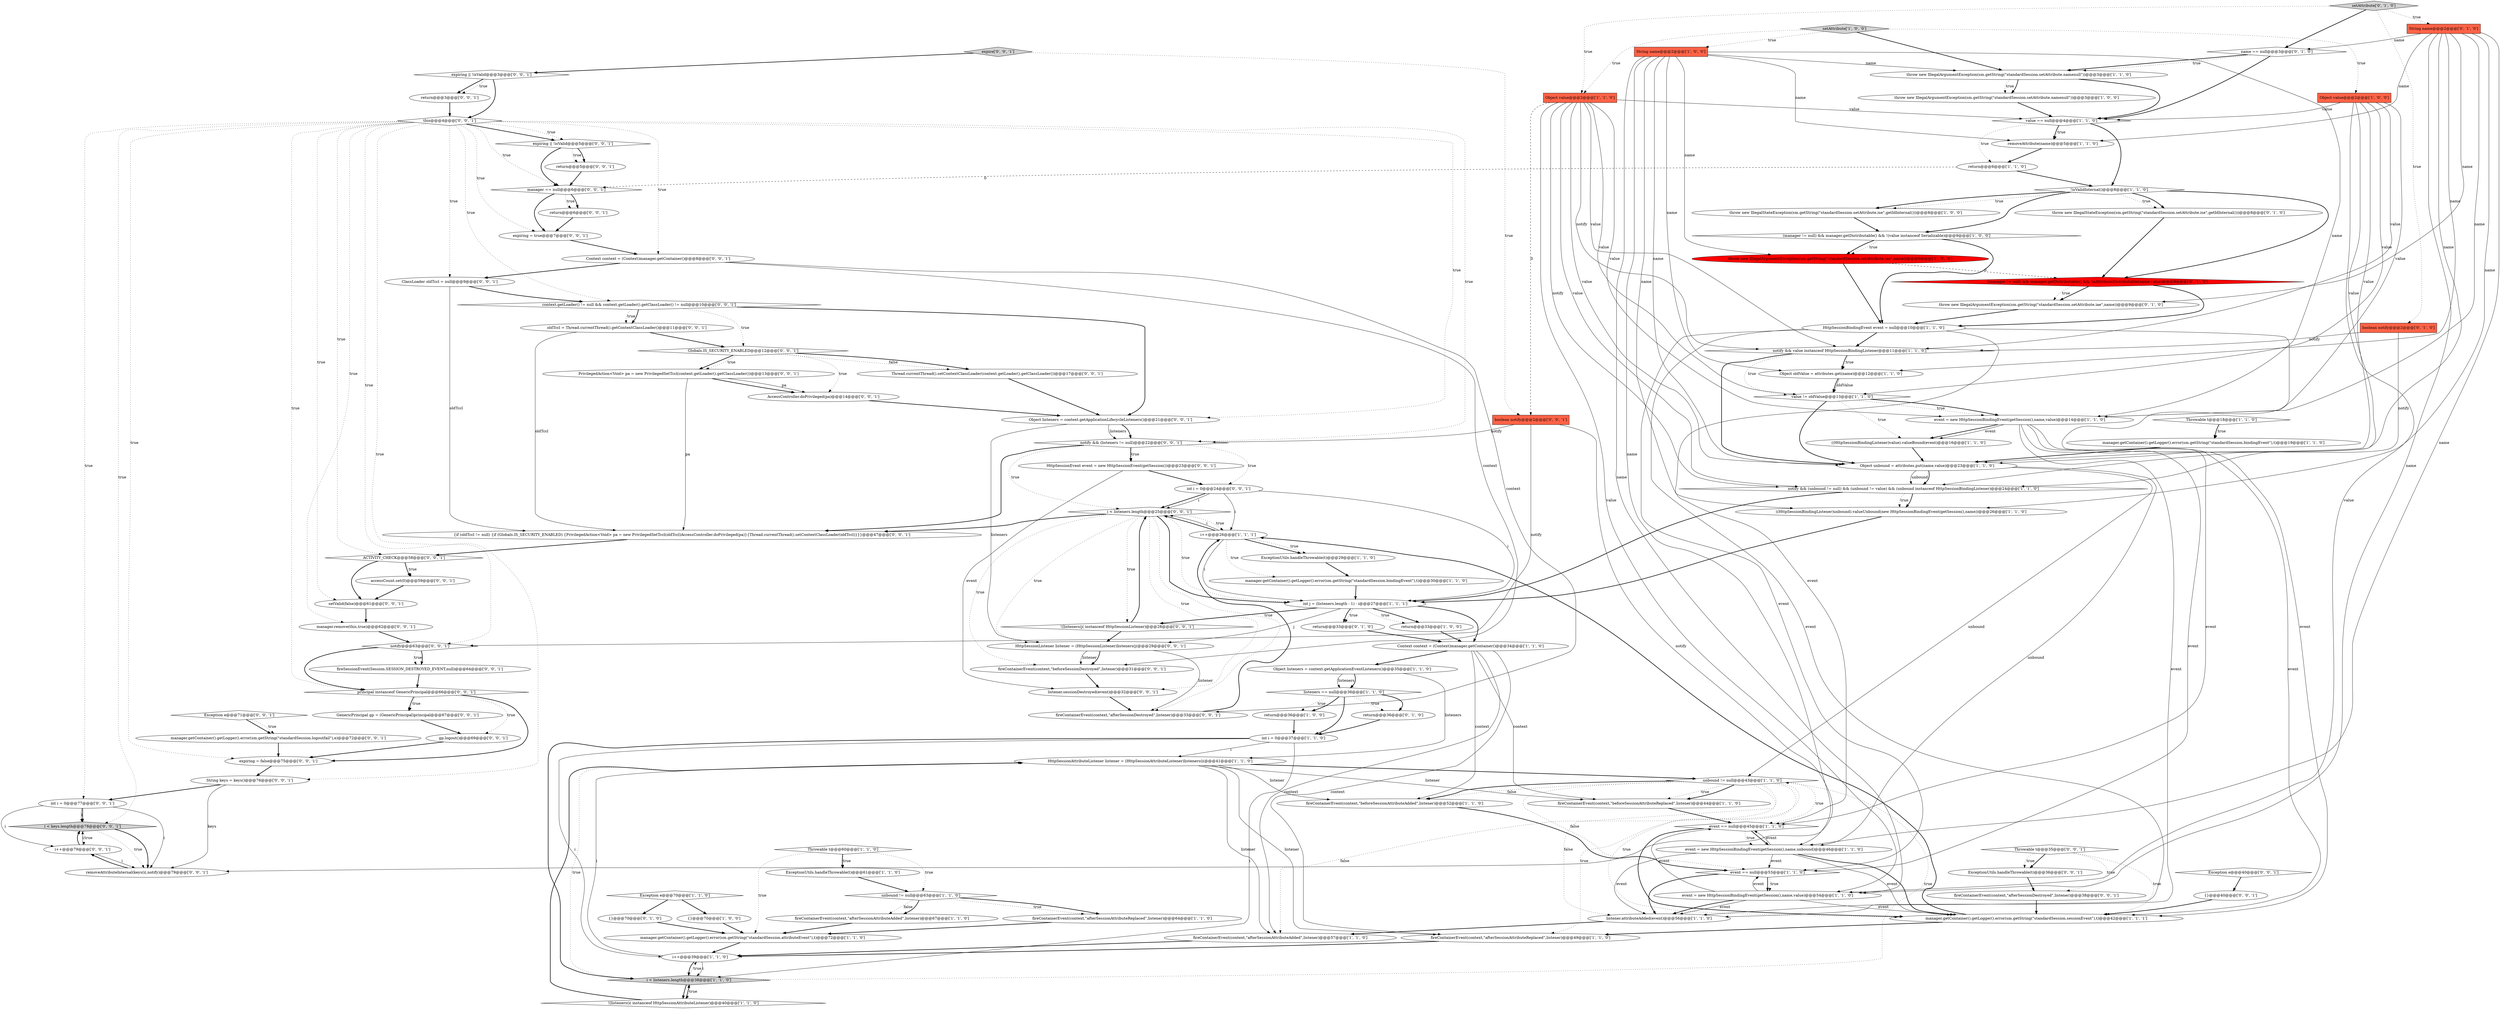 digraph {
106 [style = filled, label = "manager.remove(this,true)@@@62@@@['0', '0', '1']", fillcolor = white, shape = ellipse image = "AAA0AAABBB3BBB"];
52 [style = filled, label = "event = new HttpSessionBindingEvent(getSession(),name,value)@@@14@@@['1', '1', '0']", fillcolor = white, shape = ellipse image = "AAA0AAABBB1BBB"];
98 [style = filled, label = "gp.logout()@@@69@@@['0', '0', '1']", fillcolor = white, shape = ellipse image = "AAA0AAABBB3BBB"];
43 [style = filled, label = "manager.getContainer().getLogger().error(sm.getString(\"standardSession.sessionEvent\"),t)@@@42@@@['1', '1', '1']", fillcolor = white, shape = ellipse image = "AAA0AAABBB1BBB"];
16 [style = filled, label = "!isValidInternal()@@@8@@@['1', '1', '0']", fillcolor = white, shape = diamond image = "AAA0AAABBB1BBB"];
55 [style = filled, label = "Object oldValue = attributes.get(name)@@@12@@@['1', '1', '0']", fillcolor = white, shape = ellipse image = "AAA0AAABBB1BBB"];
32 [style = filled, label = "Throwable t@@@60@@@['1', '1', '0']", fillcolor = white, shape = diamond image = "AAA0AAABBB1BBB"];
34 [style = filled, label = "String name@@@2@@@['1', '0', '0']", fillcolor = tomato, shape = box image = "AAA0AAABBB1BBB"];
96 [style = filled, label = "i < listeners.length@@@25@@@['0', '0', '1']", fillcolor = white, shape = diamond image = "AAA0AAABBB3BBB"];
31 [style = filled, label = "i++@@@26@@@['1', '1', '1']", fillcolor = white, shape = ellipse image = "AAA0AAABBB1BBB"];
23 [style = filled, label = "((HttpSessionBindingListener)unbound).valueUnbound(new HttpSessionBindingEvent(getSession(),name))@@@26@@@['1', '1', '0']", fillcolor = white, shape = ellipse image = "AAA0AAABBB1BBB"];
72 [style = filled, label = "oldTccl = Thread.currentThread().getContextClassLoader()@@@11@@@['0', '0', '1']", fillcolor = white, shape = ellipse image = "AAA0AAABBB3BBB"];
40 [style = filled, label = "throw new IllegalArgumentException(sm.getString(\"standardSession.setAttribute.namenull\"))@@@3@@@['1', '1', '0']", fillcolor = white, shape = ellipse image = "AAA0AAABBB1BBB"];
110 [style = filled, label = "Object listeners = context.getApplicationLifecycleListeners()@@@21@@@['0', '0', '1']", fillcolor = white, shape = ellipse image = "AAA0AAABBB3BBB"];
91 [style = filled, label = "expiring = false@@@75@@@['0', '0', '1']", fillcolor = white, shape = ellipse image = "AAA0AAABBB3BBB"];
56 [style = filled, label = "manager.getContainer().getLogger().error(sm.getString(\"standardSession.bindingEvent\"),t)@@@30@@@['1', '1', '0']", fillcolor = white, shape = ellipse image = "AAA0AAABBB1BBB"];
80 [style = filled, label = "listener.sessionDestroyed(event)@@@32@@@['0', '0', '1']", fillcolor = white, shape = ellipse image = "AAA0AAABBB3BBB"];
117 [style = filled, label = "PrivilegedAction<Void> pa = new PrivilegedSetTccl(context.getLoader().getClassLoader())@@@13@@@['0', '0', '1']", fillcolor = white, shape = ellipse image = "AAA0AAABBB3BBB"];
67 [style = filled, label = "!(listeners(j( instanceof HttpSessionListener)@@@28@@@['0', '0', '1']", fillcolor = white, shape = diamond image = "AAA0AAABBB3BBB"];
62 [style = filled, label = "boolean notify@@@2@@@['0', '1', '0']", fillcolor = tomato, shape = box image = "AAA0AAABBB2BBB"];
99 [style = filled, label = "expiring || !isValid@@@3@@@['0', '0', '1']", fillcolor = white, shape = diamond image = "AAA0AAABBB3BBB"];
42 [style = filled, label = "unbound != null@@@43@@@['1', '1', '0']", fillcolor = white, shape = diamond image = "AAA0AAABBB1BBB"];
60 [style = filled, label = "return@@@33@@@['0', '1', '0']", fillcolor = white, shape = ellipse image = "AAA0AAABBB2BBB"];
51 [style = filled, label = "Object listeners = context.getApplicationEventListeners()@@@35@@@['1', '1', '0']", fillcolor = white, shape = ellipse image = "AAA0AAABBB1BBB"];
26 [style = filled, label = "manager.getContainer().getLogger().error(sm.getString(\"standardSession.bindingEvent\"),t)@@@19@@@['1', '1', '0']", fillcolor = white, shape = ellipse image = "AAA0AAABBB1BBB"];
39 [style = filled, label = "event == null@@@45@@@['1', '1', '0']", fillcolor = white, shape = diamond image = "AAA0AAABBB1BBB"];
50 [style = filled, label = "int j = (listeners.length - 1) - i@@@27@@@['1', '1', '1']", fillcolor = white, shape = ellipse image = "AAA0AAABBB1BBB"];
114 [style = filled, label = "HttpSessionEvent event = new HttpSessionEvent(getSession())@@@23@@@['0', '0', '1']", fillcolor = white, shape = ellipse image = "AAA0AAABBB3BBB"];
87 [style = filled, label = "i < keys.length@@@78@@@['0', '0', '1']", fillcolor = lightgray, shape = diamond image = "AAA0AAABBB3BBB"];
84 [style = filled, label = "return@@@3@@@['0', '0', '1']", fillcolor = white, shape = ellipse image = "AAA0AAABBB3BBB"];
9 [style = filled, label = "unbound != null@@@63@@@['1', '1', '0']", fillcolor = white, shape = diamond image = "AAA0AAABBB1BBB"];
68 [style = filled, label = "HttpSessionListener listener = (HttpSessionListener)listeners(j(@@@29@@@['0', '0', '1']", fillcolor = white, shape = ellipse image = "AAA0AAABBB3BBB"];
76 [style = filled, label = "Exception e@@@40@@@['0', '0', '1']", fillcolor = white, shape = diamond image = "AAA0AAABBB3BBB"];
66 [style = filled, label = "(manager != null) && manager.getDistributable() && !isAttributeDistributable(name,value)@@@9@@@['0', '1', '0']", fillcolor = red, shape = diamond image = "AAA1AAABBB2BBB"];
29 [style = filled, label = "listener.attributeAdded(event)@@@56@@@['1', '1', '0']", fillcolor = white, shape = ellipse image = "AAA0AAABBB1BBB"];
109 [style = filled, label = "expire['0', '0', '1']", fillcolor = lightgray, shape = diamond image = "AAA0AAABBB3BBB"];
20 [style = filled, label = "fireContainerEvent(context,\"afterSessionAttributeAdded\",listener)@@@67@@@['1', '1', '0']", fillcolor = white, shape = ellipse image = "AAA0AAABBB1BBB"];
25 [style = filled, label = "Context context = (Context)manager.getContainer()@@@34@@@['1', '1', '0']", fillcolor = white, shape = ellipse image = "AAA0AAABBB1BBB"];
38 [style = filled, label = "!(listeners(i( instanceof HttpSessionAttributeListener)@@@40@@@['1', '1', '0']", fillcolor = white, shape = diamond image = "AAA0AAABBB1BBB"];
17 [style = filled, label = "Exception e@@@70@@@['1', '1', '0']", fillcolor = white, shape = diamond image = "AAA0AAABBB1BBB"];
27 [style = filled, label = "int i = 0@@@37@@@['1', '1', '0']", fillcolor = white, shape = ellipse image = "AAA0AAABBB1BBB"];
0 [style = filled, label = "((HttpSessionBindingListener)value).valueBound(event)@@@16@@@['1', '1', '0']", fillcolor = white, shape = ellipse image = "AAA0AAABBB1BBB"];
58 [style = filled, label = "String name@@@2@@@['0', '1', '0']", fillcolor = tomato, shape = box image = "AAA0AAABBB2BBB"];
107 [style = filled, label = "int i = 0@@@24@@@['0', '0', '1']", fillcolor = white, shape = ellipse image = "AAA0AAABBB3BBB"];
103 [style = filled, label = "expiring = true@@@7@@@['0', '0', '1']", fillcolor = white, shape = ellipse image = "AAA0AAABBB3BBB"];
102 [style = filled, label = "this@@@4@@@['0', '0', '1']", fillcolor = white, shape = diamond image = "AAA0AAABBB3BBB"];
36 [style = filled, label = "fireContainerEvent(context,\"beforeSessionAttributeReplaced\",listener)@@@44@@@['1', '1', '0']", fillcolor = white, shape = ellipse image = "AAA0AAABBB1BBB"];
100 [style = filled, label = "int i = 0@@@77@@@['0', '0', '1']", fillcolor = white, shape = ellipse image = "AAA0AAABBB3BBB"];
48 [style = filled, label = "event == null@@@53@@@['1', '1', '0']", fillcolor = white, shape = diamond image = "AAA0AAABBB1BBB"];
3 [style = filled, label = "removeAttribute(name)@@@5@@@['1', '1', '0']", fillcolor = white, shape = ellipse image = "AAA0AAABBB1BBB"];
111 [style = filled, label = "ACTIVITY_CHECK@@@58@@@['0', '0', '1']", fillcolor = white, shape = diamond image = "AAA0AAABBB3BBB"];
30 [style = filled, label = "notify && value instanceof HttpSessionBindingListener@@@11@@@['1', '1', '0']", fillcolor = white, shape = diamond image = "AAA0AAABBB1BBB"];
75 [style = filled, label = "setValid(false)@@@61@@@['0', '0', '1']", fillcolor = white, shape = ellipse image = "AAA0AAABBB3BBB"];
45 [style = filled, label = "return@@@36@@@['1', '0', '0']", fillcolor = white, shape = ellipse image = "AAA0AAABBB1BBB"];
10 [style = filled, label = "return@@@33@@@['1', '0', '0']", fillcolor = white, shape = ellipse image = "AAA0AAABBB1BBB"];
64 [style = filled, label = "name == null@@@3@@@['0', '1', '0']", fillcolor = white, shape = diamond image = "AAA0AAABBB2BBB"];
63 [style = filled, label = "setAttribute['0', '1', '0']", fillcolor = lightgray, shape = diamond image = "AAA0AAABBB2BBB"];
5 [style = filled, label = "value != oldValue@@@13@@@['1', '1', '0']", fillcolor = white, shape = diamond image = "AAA0AAABBB1BBB"];
65 [style = filled, label = "throw new IllegalArgumentException(sm.getString(\"standardSession.setAttribute.iae\",name))@@@9@@@['0', '1', '0']", fillcolor = white, shape = ellipse image = "AAA0AAABBB2BBB"];
24 [style = filled, label = "(manager != null) && manager.getDistributable() && !(value instanceof Serializable)@@@9@@@['1', '0', '0']", fillcolor = white, shape = diamond image = "AAA0AAABBB1BBB"];
59 [style = filled, label = "return@@@36@@@['0', '1', '0']", fillcolor = white, shape = ellipse image = "AAA0AAABBB2BBB"];
71 [style = filled, label = "GenericPrincipal gp = (GenericPrincipal)principal@@@67@@@['0', '0', '1']", fillcolor = white, shape = ellipse image = "AAA0AAABBB3BBB"];
86 [style = filled, label = "fireSessionEvent(Session.SESSION_DESTROYED_EVENT,null)@@@64@@@['0', '0', '1']", fillcolor = white, shape = ellipse image = "AAA0AAABBB3BBB"];
4 [style = filled, label = "manager.getContainer().getLogger().error(sm.getString(\"standardSession.attributeEvent\"),t)@@@72@@@['1', '1', '0']", fillcolor = white, shape = ellipse image = "AAA0AAABBB1BBB"];
22 [style = filled, label = "Object unbound = attributes.put(name,value)@@@23@@@['1', '1', '0']", fillcolor = white, shape = ellipse image = "AAA0AAABBB1BBB"];
70 [style = filled, label = "Thread.currentThread().setContextClassLoader(context.getLoader().getClassLoader())@@@17@@@['0', '0', '1']", fillcolor = white, shape = ellipse image = "AAA0AAABBB3BBB"];
95 [style = filled, label = "notify@@@63@@@['0', '0', '1']", fillcolor = white, shape = diamond image = "AAA0AAABBB3BBB"];
112 [style = filled, label = "Throwable t@@@35@@@['0', '0', '1']", fillcolor = white, shape = diamond image = "AAA0AAABBB3BBB"];
14 [style = filled, label = "HttpSessionBindingEvent event = null@@@10@@@['1', '1', '0']", fillcolor = white, shape = ellipse image = "AAA0AAABBB1BBB"];
105 [style = filled, label = "accessCount.set(0)@@@59@@@['0', '0', '1']", fillcolor = white, shape = ellipse image = "AAA0AAABBB3BBB"];
115 [style = filled, label = "fireContainerEvent(context,\"afterSessionDestroyed\",listener)@@@33@@@['0', '0', '1']", fillcolor = white, shape = ellipse image = "AAA0AAABBB3BBB"];
7 [style = filled, label = "HttpSessionAttributeListener listener = (HttpSessionAttributeListener)listeners(i(@@@41@@@['1', '1', '0']", fillcolor = white, shape = ellipse image = "AAA0AAABBB1BBB"];
83 [style = filled, label = "manager == null@@@6@@@['0', '0', '1']", fillcolor = white, shape = diamond image = "AAA0AAABBB3BBB"];
12 [style = filled, label = "fireContainerEvent(context,\"afterSessionAttributeReplaced\",listener)@@@64@@@['1', '1', '0']", fillcolor = white, shape = ellipse image = "AAA0AAABBB1BBB"];
41 [style = filled, label = "value == null@@@4@@@['1', '1', '0']", fillcolor = white, shape = diamond image = "AAA0AAABBB1BBB"];
73 [style = filled, label = "Globals.IS_SECURITY_ENABLED@@@12@@@['0', '0', '1']", fillcolor = white, shape = diamond image = "AAA0AAABBB3BBB"];
28 [style = filled, label = "fireContainerEvent(context,\"beforeSessionAttributeAdded\",listener)@@@52@@@['1', '1', '0']", fillcolor = white, shape = ellipse image = "AAA0AAABBB1BBB"];
101 [style = filled, label = "String keys = keys()@@@76@@@['0', '0', '1']", fillcolor = white, shape = ellipse image = "AAA0AAABBB3BBB"];
19 [style = filled, label = "i++@@@39@@@['1', '1', '0']", fillcolor = white, shape = ellipse image = "AAA0AAABBB1BBB"];
113 [style = filled, label = "fireContainerEvent(context,\"afterSessionDestroyed\",listener)@@@38@@@['0', '0', '1']", fillcolor = white, shape = ellipse image = "AAA0AAABBB3BBB"];
92 [style = filled, label = "expiring || !isValid@@@5@@@['0', '0', '1']", fillcolor = white, shape = diamond image = "AAA0AAABBB3BBB"];
82 [style = filled, label = "return@@@6@@@['0', '0', '1']", fillcolor = white, shape = ellipse image = "AAA0AAABBB3BBB"];
81 [style = filled, label = "notify && (listeners != null)@@@22@@@['0', '0', '1']", fillcolor = white, shape = diamond image = "AAA0AAABBB3BBB"];
108 [style = filled, label = "ExceptionUtils.handleThrowable(t)@@@36@@@['0', '0', '1']", fillcolor = white, shape = ellipse image = "AAA0AAABBB3BBB"];
61 [style = filled, label = "throw new IllegalStateException(sm.getString(\"standardSession.setAttribute.ise\",getIdInternal()))@@@8@@@['0', '1', '0']", fillcolor = white, shape = ellipse image = "AAA0AAABBB2BBB"];
35 [style = filled, label = "i < listeners.length@@@38@@@['1', '1', '0']", fillcolor = lightgray, shape = diamond image = "AAA0AAABBB1BBB"];
37 [style = filled, label = "fireContainerEvent(context,\"afterSessionAttributeAdded\",listener)@@@57@@@['1', '1', '0']", fillcolor = white, shape = ellipse image = "AAA0AAABBB1BBB"];
47 [style = filled, label = "fireContainerEvent(context,\"afterSessionAttributeReplaced\",listener)@@@49@@@['1', '1', '0']", fillcolor = white, shape = ellipse image = "AAA0AAABBB1BBB"];
8 [style = filled, label = "event = new HttpSessionBindingEvent(getSession(),name,unbound)@@@46@@@['1', '1', '0']", fillcolor = white, shape = ellipse image = "AAA0AAABBB1BBB"];
74 [style = filled, label = "i++@@@79@@@['0', '0', '1']", fillcolor = white, shape = ellipse image = "AAA0AAABBB3BBB"];
97 [style = filled, label = "AccessController.doPrivileged(pa)@@@14@@@['0', '0', '1']", fillcolor = white, shape = ellipse image = "AAA0AAABBB3BBB"];
13 [style = filled, label = "{}@@@70@@@['1', '0', '0']", fillcolor = white, shape = ellipse image = "AAA0AAABBB1BBB"];
90 [style = filled, label = "{}@@@40@@@['0', '0', '1']", fillcolor = white, shape = ellipse image = "AAA0AAABBB3BBB"];
54 [style = filled, label = "Throwable t@@@18@@@['1', '1', '0']", fillcolor = white, shape = diamond image = "AAA0AAABBB1BBB"];
11 [style = filled, label = "throw new IllegalArgumentException(sm.getString(\"standardSession.setAttribute.namenull\"))@@@3@@@['1', '0', '0']", fillcolor = white, shape = ellipse image = "AAA0AAABBB1BBB"];
1 [style = filled, label = "Object value@@@2@@@['1', '0', '0']", fillcolor = tomato, shape = box image = "AAA0AAABBB1BBB"];
46 [style = filled, label = "listeners == null@@@36@@@['1', '1', '0']", fillcolor = white, shape = diamond image = "AAA0AAABBB1BBB"];
44 [style = filled, label = "notify && (unbound != null) && (unbound != value) && (unbound instanceof HttpSessionBindingListener)@@@24@@@['1', '1', '0']", fillcolor = white, shape = diamond image = "AAA0AAABBB1BBB"];
77 [style = filled, label = "ClassLoader oldTccl = null@@@9@@@['0', '0', '1']", fillcolor = white, shape = ellipse image = "AAA0AAABBB3BBB"];
6 [style = filled, label = "throw new IllegalStateException(sm.getString(\"standardSession.setAttribute.ise\",getIdInternal()))@@@8@@@['1', '0', '0']", fillcolor = white, shape = ellipse image = "AAA0AAABBB1BBB"];
15 [style = filled, label = "ExceptionUtils.handleThrowable(t)@@@61@@@['1', '1', '0']", fillcolor = white, shape = ellipse image = "AAA0AAABBB1BBB"];
21 [style = filled, label = "ExceptionUtils.handleThrowable(t)@@@29@@@['1', '1', '0']", fillcolor = white, shape = ellipse image = "AAA0AAABBB1BBB"];
89 [style = filled, label = "manager.getContainer().getLogger().error(sm.getString(\"standardSession.logoutfail\"),e)@@@72@@@['0', '0', '1']", fillcolor = white, shape = ellipse image = "AAA0AAABBB3BBB"];
2 [style = filled, label = "setAttribute['1', '0', '0']", fillcolor = lightgray, shape = diamond image = "AAA0AAABBB1BBB"];
104 [style = filled, label = "context.getLoader() != null && context.getLoader().getClassLoader() != null@@@10@@@['0', '0', '1']", fillcolor = white, shape = diamond image = "AAA0AAABBB3BBB"];
88 [style = filled, label = "removeAttributeInternal(keys(i(,notify)@@@79@@@['0', '0', '1']", fillcolor = white, shape = ellipse image = "AAA0AAABBB3BBB"];
33 [style = filled, label = "return@@@6@@@['1', '1', '0']", fillcolor = white, shape = ellipse image = "AAA0AAABBB1BBB"];
57 [style = filled, label = "{}@@@70@@@['0', '1', '0']", fillcolor = white, shape = ellipse image = "AAA0AAABBB2BBB"];
79 [style = filled, label = "return@@@5@@@['0', '0', '1']", fillcolor = white, shape = ellipse image = "AAA0AAABBB3BBB"];
116 [style = filled, label = "{if (oldTccl != null) {if (Globals.IS_SECURITY_ENABLED) {PrivilegedAction<Void> pa = new PrivilegedSetTccl(oldTccl)AccessController.doPrivileged(pa)}{Thread.currentThread().setContextClassLoader(oldTccl)}}}@@@47@@@['0', '0', '1']", fillcolor = white, shape = ellipse image = "AAA0AAABBB3BBB"];
49 [style = filled, label = "Object value@@@2@@@['1', '1', '0']", fillcolor = tomato, shape = box image = "AAA0AAABBB1BBB"];
94 [style = filled, label = "fireContainerEvent(context,\"beforeSessionDestroyed\",listener)@@@31@@@['0', '0', '1']", fillcolor = white, shape = ellipse image = "AAA0AAABBB3BBB"];
93 [style = filled, label = "principal instanceof GenericPrincipal@@@66@@@['0', '0', '1']", fillcolor = white, shape = diamond image = "AAA0AAABBB3BBB"];
78 [style = filled, label = "Exception e@@@71@@@['0', '0', '1']", fillcolor = white, shape = diamond image = "AAA0AAABBB3BBB"];
53 [style = filled, label = "throw new IllegalArgumentException(sm.getString(\"standardSession.setAttribute.iae\",name))@@@9@@@['1', '0', '0']", fillcolor = red, shape = ellipse image = "AAA1AAABBB1BBB"];
85 [style = filled, label = "Context context = (Context)manager.getContainer()@@@8@@@['0', '0', '1']", fillcolor = white, shape = ellipse image = "AAA0AAABBB3BBB"];
69 [style = filled, label = "boolean notify@@@2@@@['0', '0', '1']", fillcolor = tomato, shape = box image = "AAA0AAABBB3BBB"];
18 [style = filled, label = "event = new HttpSessionBindingEvent(getSession(),name,value)@@@54@@@['1', '1', '0']", fillcolor = white, shape = ellipse image = "AAA0AAABBB1BBB"];
100->87 [style = solid, label="i"];
30->5 [style = dotted, label="true"];
102->92 [style = dotted, label="true"];
67->96 [style = bold, label=""];
99->102 [style = bold, label=""];
31->56 [style = dotted, label="true"];
9->12 [style = dotted, label="true"];
7->36 [style = solid, label="listener"];
110->68 [style = solid, label="listeners"];
8->29 [style = solid, label="event"];
61->66 [style = bold, label=""];
34->3 [style = solid, label="name"];
111->105 [style = bold, label=""];
42->47 [style = dotted, label="true"];
76->90 [style = bold, label=""];
27->7 [style = solid, label="i"];
102->77 [style = dotted, label="true"];
31->96 [style = bold, label=""];
73->97 [style = dotted, label="true"];
48->29 [style = bold, label=""];
53->66 [style = dashed, label="0"];
18->48 [style = solid, label="event"];
100->87 [style = bold, label=""];
49->30 [style = solid, label="notify"];
58->55 [style = solid, label="name"];
45->27 [style = bold, label=""];
8->48 [style = solid, label="event"];
30->55 [style = dotted, label="true"];
35->19 [style = dotted, label="true"];
107->31 [style = solid, label="i"];
35->42 [style = dotted, label="true"];
31->21 [style = bold, label=""];
16->66 [style = bold, label=""];
22->44 [style = solid, label="unbound"];
25->36 [style = solid, label="context"];
65->14 [style = bold, label=""];
22->42 [style = solid, label="unbound"];
26->22 [style = bold, label=""];
111->75 [style = bold, label=""];
44->23 [style = bold, label=""];
42->28 [style = dotted, label="false"];
31->21 [style = dotted, label="true"];
34->52 [style = solid, label="name"];
117->116 [style = solid, label="pa"];
40->11 [style = bold, label=""];
8->39 [style = solid, label="event"];
21->56 [style = bold, label=""];
27->19 [style = solid, label="i"];
96->115 [style = dotted, label="true"];
99->84 [style = bold, label=""];
109->99 [style = bold, label=""];
102->106 [style = dotted, label="true"];
38->7 [style = bold, label=""];
16->6 [style = dotted, label="true"];
25->37 [style = solid, label="context"];
42->37 [style = dotted, label="false"];
34->23 [style = solid, label="name"];
102->81 [style = dotted, label="true"];
50->10 [style = bold, label=""];
68->115 [style = solid, label="listener"];
72->73 [style = bold, label=""];
107->96 [style = bold, label=""];
67->68 [style = bold, label=""];
89->91 [style = bold, label=""];
7->28 [style = solid, label="listener"];
102->93 [style = dotted, label="true"];
95->86 [style = dotted, label="true"];
35->38 [style = bold, label=""];
41->33 [style = dotted, label="true"];
48->18 [style = bold, label=""];
34->55 [style = solid, label="name"];
1->22 [style = solid, label="value"];
49->41 [style = solid, label="value"];
102->101 [style = dotted, label="true"];
24->53 [style = bold, label=""];
80->115 [style = bold, label=""];
48->18 [style = dotted, label="true"];
14->48 [style = solid, label="event"];
54->26 [style = bold, label=""];
46->59 [style = bold, label=""];
62->44 [style = solid, label="notify"];
32->15 [style = dotted, label="true"];
25->51 [style = bold, label=""];
64->40 [style = bold, label=""];
79->83 [style = bold, label=""];
108->113 [style = bold, label=""];
78->89 [style = bold, label=""];
1->44 [style = solid, label="value"];
83->82 [style = dotted, label="true"];
7->37 [style = solid, label="listener"];
64->40 [style = dotted, label="true"];
49->5 [style = solid, label="value"];
33->16 [style = bold, label=""];
102->75 [style = dotted, label="true"];
102->100 [style = dotted, label="true"];
14->30 [style = bold, label=""];
102->95 [style = dotted, label="true"];
39->8 [style = dotted, label="true"];
58->64 [style = solid, label="name"];
85->77 [style = bold, label=""];
98->91 [style = bold, label=""];
2->49 [style = dotted, label="true"];
93->98 [style = dotted, label="true"];
78->89 [style = dotted, label="true"];
96->67 [style = dotted, label="true"];
16->6 [style = bold, label=""];
96->116 [style = bold, label=""];
4->19 [style = bold, label=""];
39->8 [style = bold, label=""];
42->36 [style = dotted, label="true"];
83->103 [style = bold, label=""];
1->52 [style = solid, label="value"];
18->39 [style = solid, label="event"];
35->38 [style = dotted, label="true"];
110->81 [style = bold, label=""];
72->116 [style = solid, label="oldTccl"];
44->50 [style = bold, label=""];
34->40 [style = solid, label="name"];
42->48 [style = dotted, label="false"];
3->33 [style = bold, label=""];
55->5 [style = bold, label=""];
87->88 [style = dotted, label="true"];
74->87 [style = bold, label=""];
116->111 [style = bold, label=""];
7->47 [style = solid, label="listener"];
50->67 [style = bold, label=""];
85->115 [style = solid, label="context"];
31->96 [style = solid, label="i"];
69->95 [style = solid, label="notify"];
31->50 [style = solid, label="i"];
102->104 [style = dotted, label="true"];
104->72 [style = dotted, label="true"];
97->110 [style = bold, label=""];
100->88 [style = solid, label="i"];
96->50 [style = bold, label=""];
91->101 [style = bold, label=""];
49->69 [style = dashed, label="0"];
33->83 [style = dashed, label="0"];
81->107 [style = dotted, label="true"];
92->79 [style = dotted, label="true"];
90->43 [style = bold, label=""];
73->117 [style = bold, label=""];
52->0 [style = bold, label=""];
9->20 [style = dotted, label="false"];
96->94 [style = dotted, label="true"];
96->80 [style = dotted, label="true"];
5->52 [style = dotted, label="true"];
22->8 [style = solid, label="unbound"];
43->47 [style = bold, label=""];
10->25 [style = bold, label=""];
114->107 [style = bold, label=""];
42->43 [style = dotted, label="true"];
15->9 [style = bold, label=""];
68->94 [style = solid, label="listener"];
81->96 [style = dotted, label="true"];
56->50 [style = bold, label=""];
95->93 [style = bold, label=""];
115->31 [style = bold, label=""];
58->3 [style = solid, label="name"];
50->10 [style = dotted, label="true"];
46->45 [style = dotted, label="true"];
73->70 [style = dotted, label="false"];
44->23 [style = dotted, label="true"];
5->52 [style = bold, label=""];
7->42 [style = bold, label=""];
18->43 [style = solid, label="event"];
105->75 [style = bold, label=""];
96->31 [style = dotted, label="true"];
102->110 [style = dotted, label="true"];
101->100 [style = bold, label=""];
38->35 [style = bold, label=""];
5->22 [style = bold, label=""];
64->41 [style = bold, label=""];
16->61 [style = dotted, label="true"];
49->44 [style = solid, label="value"];
22->44 [style = bold, label=""];
93->91 [style = bold, label=""];
71->98 [style = bold, label=""];
1->41 [style = solid, label="value"];
42->39 [style = dotted, label="true"];
66->65 [style = bold, label=""];
52->43 [style = solid, label="event"];
19->35 [style = solid, label="i"];
59->27 [style = bold, label=""];
112->113 [style = dotted, label="true"];
34->22 [style = solid, label="name"];
34->53 [style = solid, label="name"];
32->4 [style = dotted, label="true"];
35->7 [style = dotted, label="true"];
62->30 [style = solid, label="notify"];
1->18 [style = solid, label="value"];
117->97 [style = solid, label="pa"];
75->106 [style = bold, label=""];
93->71 [style = bold, label=""];
16->24 [style = bold, label=""];
84->102 [style = bold, label=""];
50->60 [style = dotted, label="true"];
102->92 [style = bold, label=""];
42->29 [style = dotted, label="false"];
112->43 [style = dotted, label="true"];
16->61 [style = bold, label=""];
102->87 [style = dotted, label="true"];
52->0 [style = solid, label="event"];
6->24 [style = bold, label=""];
51->7 [style = solid, label="listeners"];
69->88 [style = solid, label="notify"];
9->20 [style = bold, label=""];
5->0 [style = dotted, label="true"];
29->37 [style = bold, label=""];
107->50 [style = solid, label="i"];
88->74 [style = bold, label=""];
8->43 [style = solid, label="event"];
19->7 [style = solid, label="i"];
58->65 [style = solid, label="name"];
73->70 [style = bold, label=""];
14->29 [style = solid, label="event"];
77->116 [style = solid, label="oldTccl"];
74->88 [style = solid, label="i"];
27->35 [style = bold, label=""];
81->114 [style = dotted, label="true"];
50->68 [style = solid, label="j"];
36->39 [style = bold, label=""];
60->25 [style = bold, label=""];
49->18 [style = solid, label="value"];
92->83 [style = bold, label=""];
77->104 [style = bold, label=""];
14->43 [style = solid, label="event"];
114->80 [style = solid, label="event"];
11->41 [style = bold, label=""];
53->14 [style = bold, label=""];
27->35 [style = solid, label="i"];
68->94 [style = bold, label=""];
112->108 [style = bold, label=""];
58->18 [style = solid, label="name"];
104->73 [style = dotted, label="true"];
34->18 [style = solid, label="name"];
1->5 [style = solid, label="value"];
49->22 [style = solid, label="value"];
50->60 [style = bold, label=""];
92->79 [style = bold, label=""];
46->59 [style = dotted, label="true"];
52->39 [style = solid, label="event"];
63->62 [style = dotted, label="true"];
63->49 [style = dotted, label="true"];
19->35 [style = bold, label=""];
96->68 [style = dotted, label="true"];
70->110 [style = bold, label=""];
101->88 [style = solid, label="keys"];
18->29 [style = solid, label="event"];
41->16 [style = bold, label=""];
25->47 [style = solid, label="context"];
17->13 [style = bold, label=""];
81->114 [style = bold, label=""];
9->12 [style = bold, label=""];
42->28 [style = bold, label=""];
58->8 [style = solid, label="name"];
113->43 [style = bold, label=""];
58->22 [style = solid, label="name"];
102->103 [style = dotted, label="true"];
109->69 [style = dotted, label="true"];
87->74 [style = dotted, label="true"];
57->4 [style = bold, label=""];
23->50 [style = bold, label=""];
43->31 [style = bold, label=""];
73->117 [style = dotted, label="true"];
107->96 [style = solid, label="i"];
81->116 [style = bold, label=""];
104->72 [style = bold, label=""];
24->53 [style = dotted, label="true"];
94->80 [style = bold, label=""];
58->23 [style = solid, label="name"];
30->22 [style = bold, label=""];
95->86 [style = bold, label=""];
52->48 [style = solid, label="event"];
55->5 [style = solid, label="oldValue"];
51->46 [style = solid, label="listeners"];
2->34 [style = dotted, label="true"];
63->58 [style = dotted, label="true"];
49->30 [style = solid, label="value"];
32->9 [style = dotted, label="true"];
63->64 [style = bold, label=""];
41->3 [style = bold, label=""];
39->43 [style = bold, label=""];
103->85 [style = bold, label=""];
112->108 [style = dotted, label="true"];
99->84 [style = dotted, label="true"];
8->43 [style = bold, label=""];
2->40 [style = bold, label=""];
42->36 [style = bold, label=""];
106->95 [style = bold, label=""];
1->30 [style = solid, label="value"];
102->111 [style = dotted, label="true"];
34->8 [style = solid, label="name"];
52->29 [style = solid, label="event"];
102->91 [style = dotted, label="true"];
102->85 [style = dotted, label="true"];
51->46 [style = bold, label=""];
17->57 [style = bold, label=""];
20->4 [style = bold, label=""];
69->81 [style = solid, label="notify"];
24->14 [style = bold, label=""];
50->25 [style = bold, label=""];
83->82 [style = bold, label=""];
30->55 [style = bold, label=""];
86->93 [style = bold, label=""];
93->71 [style = dotted, label="true"];
18->29 [style = bold, label=""];
100->74 [style = solid, label="i"];
96->50 [style = dotted, label="true"];
40->11 [style = dotted, label="true"];
12->4 [style = bold, label=""];
2->1 [style = dotted, label="true"];
14->39 [style = solid, label="event"];
110->81 [style = solid, label="listeners"];
0->22 [style = bold, label=""];
46->27 [style = bold, label=""];
87->88 [style = bold, label=""];
40->41 [style = bold, label=""];
47->19 [style = bold, label=""];
32->15 [style = bold, label=""];
117->97 [style = bold, label=""];
85->94 [style = solid, label="context"];
28->48 [style = bold, label=""];
111->105 [style = dotted, label="true"];
41->3 [style = dotted, label="true"];
46->45 [style = bold, label=""];
54->26 [style = dotted, label="true"];
104->110 [style = bold, label=""];
66->65 [style = dotted, label="true"];
37->19 [style = bold, label=""];
49->44 [style = solid, label="notify"];
82->103 [style = bold, label=""];
66->14 [style = bold, label=""];
74->87 [style = solid, label="i"];
102->83 [style = dotted, label="true"];
13->4 [style = bold, label=""];
49->52 [style = solid, label="value"];
58->52 [style = solid, label="name"];
25->28 [style = solid, label="context"];
}

